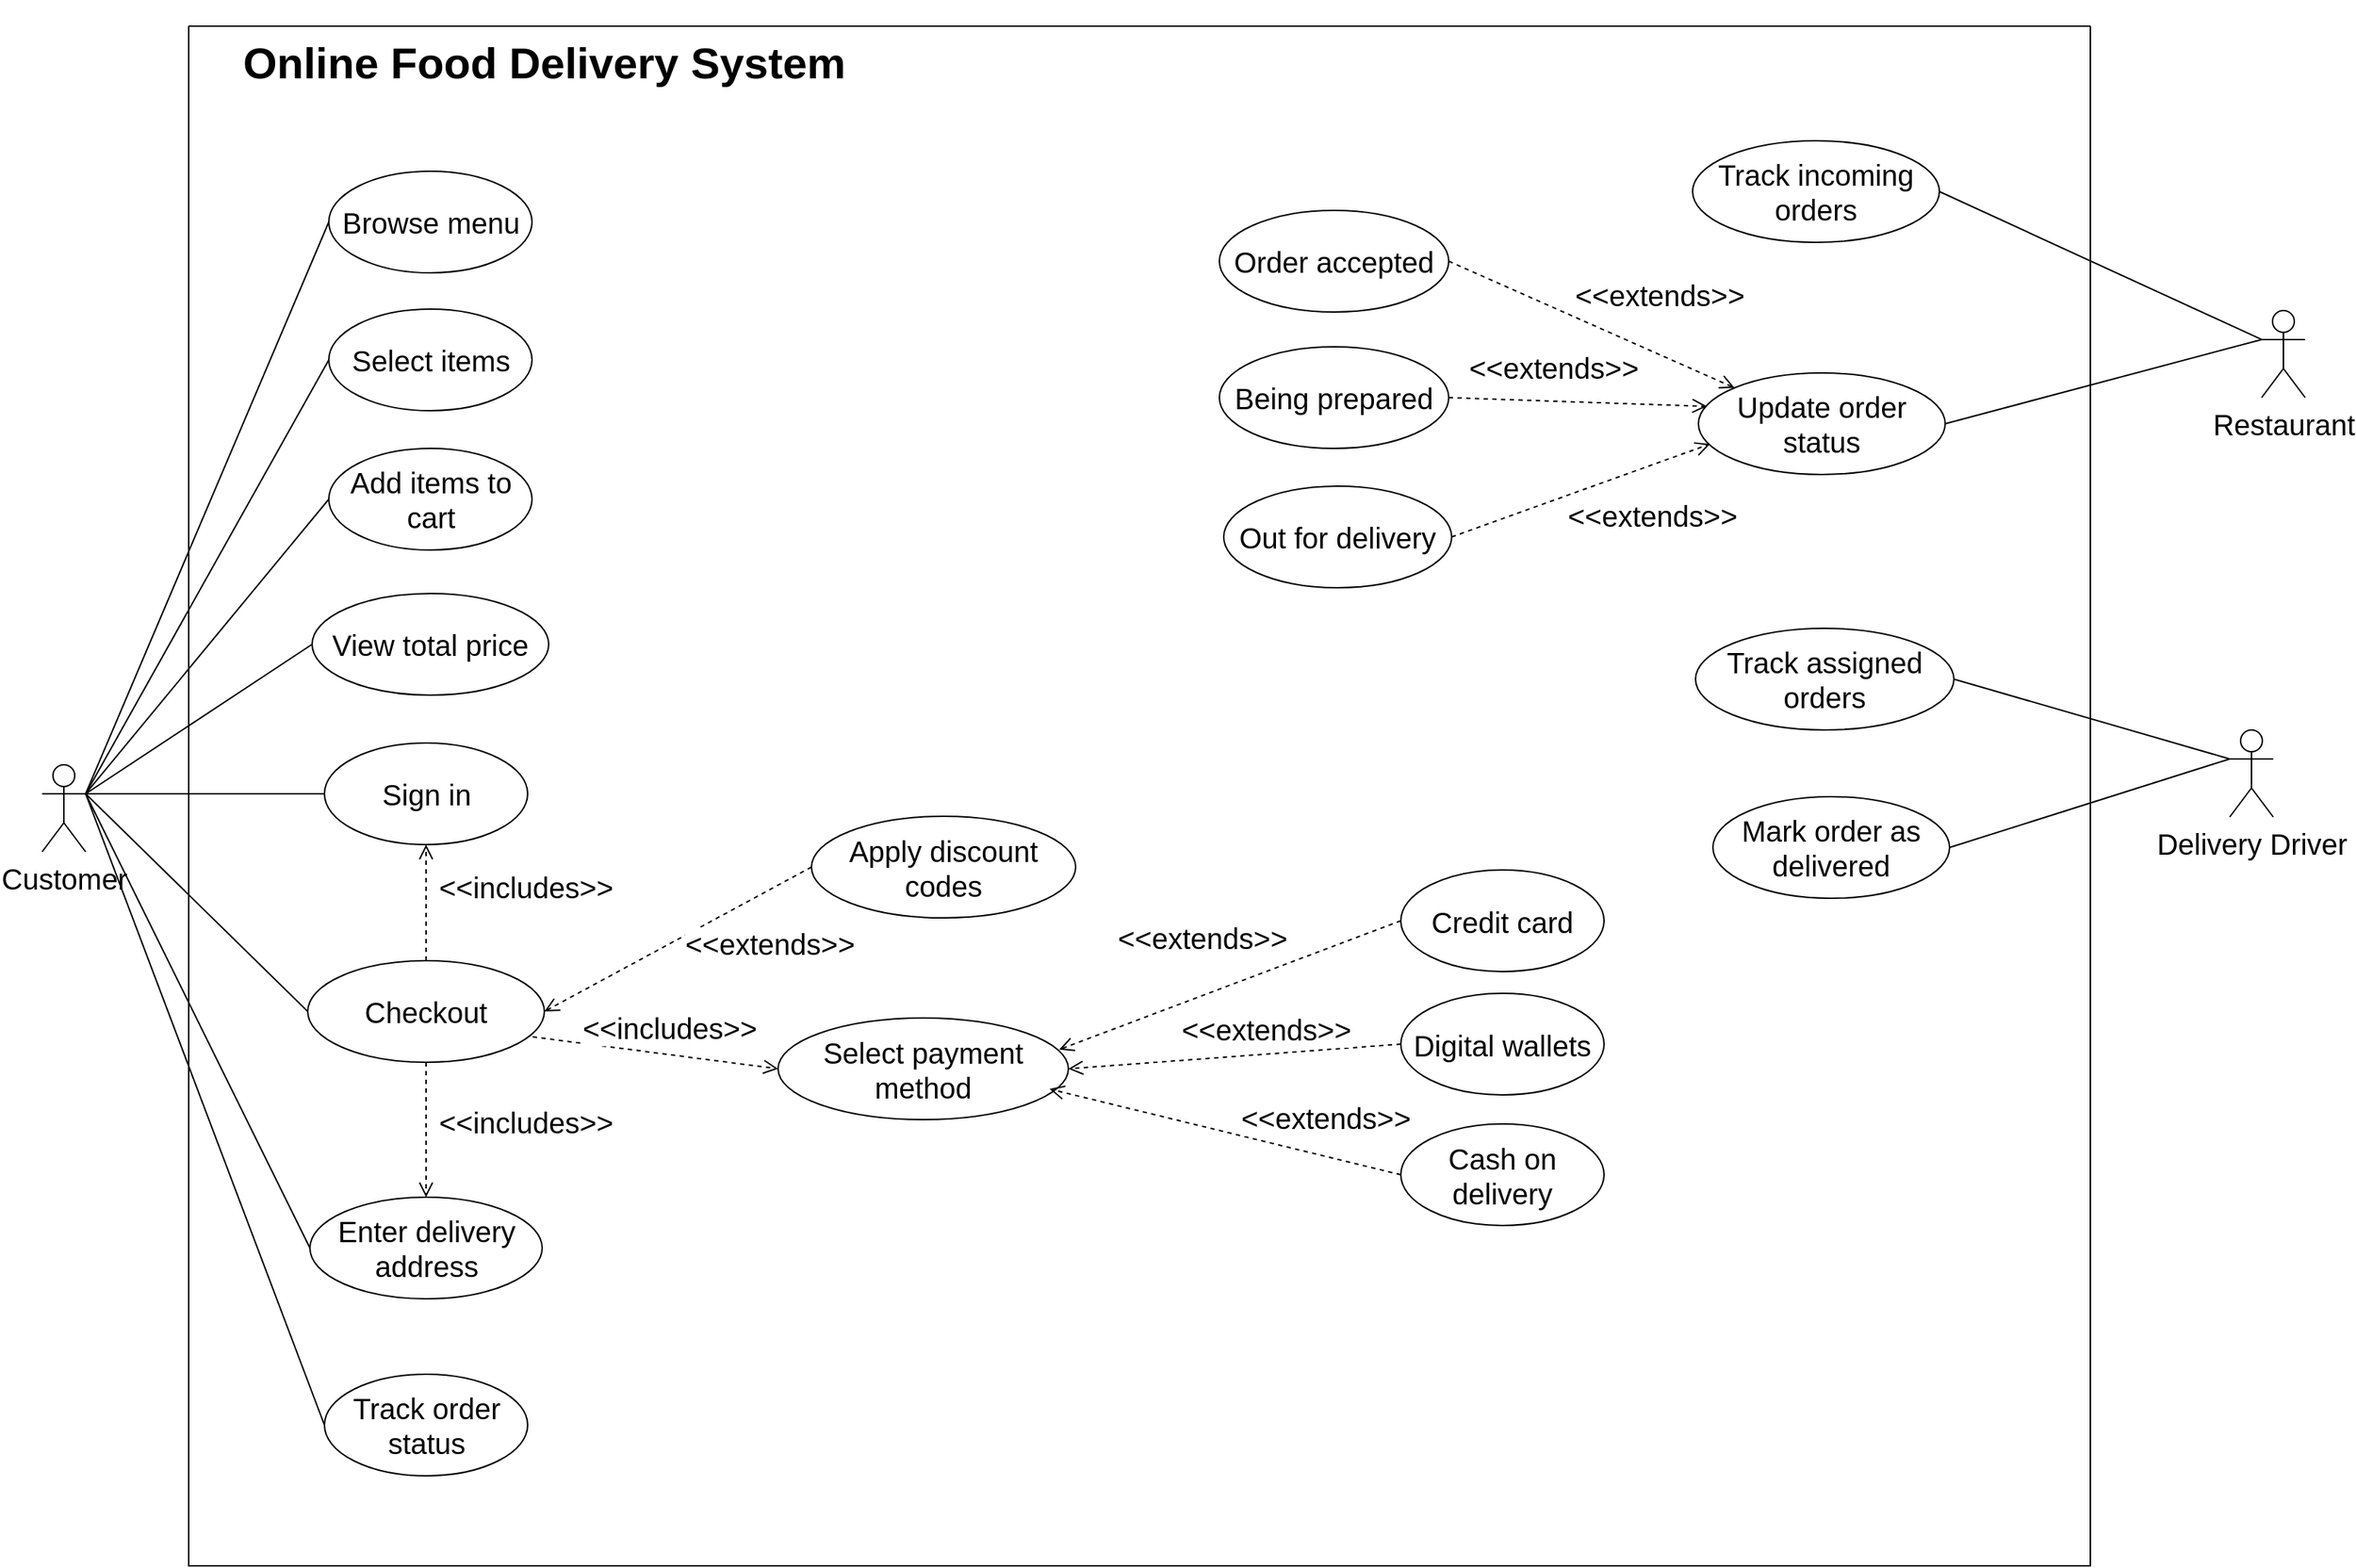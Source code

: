 <mxfile version="26.0.16">
  <diagram name="Page-1" id="xa9x2rY6_Jg343_2piz7">
    <mxGraphModel dx="941" dy="1234" grid="0" gridSize="10" guides="1" tooltips="1" connect="1" arrows="1" fold="1" page="1" pageScale="1" pageWidth="827" pageHeight="1169" math="0" shadow="0">
      <root>
        <mxCell id="0" />
        <mxCell id="1" parent="0" />
        <mxCell id="qyqPjw50bqxHxHPLrsJm-1" value="Customer" style="shape=umlActor;verticalLabelPosition=bottom;verticalAlign=top;html=1;outlineConnect=0;fontSize=20;" vertex="1" parent="1">
          <mxGeometry x="880" y="547" width="30" height="60" as="geometry" />
        </mxCell>
        <mxCell id="qyqPjw50bqxHxHPLrsJm-62" value="" style="swimlane;startSize=0;fontSize=20;" vertex="1" parent="1">
          <mxGeometry x="981" y="38" width="1310" height="1061" as="geometry" />
        </mxCell>
        <mxCell id="qyqPjw50bqxHxHPLrsJm-60" value="&lt;h2&gt;Online Food Delivery System&lt;/h2&gt;" style="text;html=1;align=center;verticalAlign=middle;whiteSpace=wrap;rounded=0;fontSize=20;" vertex="1" parent="qyqPjw50bqxHxHPLrsJm-62">
          <mxGeometry x="20" y="10" width="450" height="30" as="geometry" />
        </mxCell>
        <mxCell id="qyqPjw50bqxHxHPLrsJm-139" value="Browse menu" style="ellipse;whiteSpace=wrap;html=1;fontSize=20;" vertex="1" parent="qyqPjw50bqxHxHPLrsJm-62">
          <mxGeometry x="96.5" y="100" width="140" height="70" as="geometry" />
        </mxCell>
        <mxCell id="qyqPjw50bqxHxHPLrsJm-154" value="Sign in" style="ellipse;whiteSpace=wrap;html=1;fontSize=20;" vertex="1" parent="qyqPjw50bqxHxHPLrsJm-62">
          <mxGeometry x="93.5" y="494" width="140" height="70" as="geometry" />
        </mxCell>
        <mxCell id="qyqPjw50bqxHxHPLrsJm-155" value="Select items" style="ellipse;whiteSpace=wrap;html=1;fontSize=20;" vertex="1" parent="qyqPjw50bqxHxHPLrsJm-62">
          <mxGeometry x="96.5" y="195" width="140" height="70" as="geometry" />
        </mxCell>
        <mxCell id="qyqPjw50bqxHxHPLrsJm-156" value="Add items to cart" style="ellipse;whiteSpace=wrap;html=1;fontSize=20;" vertex="1" parent="qyqPjw50bqxHxHPLrsJm-62">
          <mxGeometry x="96.5" y="291" width="140" height="70" as="geometry" />
        </mxCell>
        <mxCell id="qyqPjw50bqxHxHPLrsJm-157" value="View total price" style="ellipse;whiteSpace=wrap;html=1;fontSize=20;" vertex="1" parent="qyqPjw50bqxHxHPLrsJm-62">
          <mxGeometry x="85" y="391" width="163" height="70" as="geometry" />
        </mxCell>
        <mxCell id="qyqPjw50bqxHxHPLrsJm-181" value="Apply discount codes" style="ellipse;whiteSpace=wrap;html=1;fontSize=20;" vertex="1" parent="qyqPjw50bqxHxHPLrsJm-62">
          <mxGeometry x="429" y="544.5" width="182" height="70" as="geometry" />
        </mxCell>
        <mxCell id="qyqPjw50bqxHxHPLrsJm-182" value="Checkout" style="ellipse;whiteSpace=wrap;html=1;fontSize=20;" vertex="1" parent="qyqPjw50bqxHxHPLrsJm-62">
          <mxGeometry x="82" y="644" width="163" height="70" as="geometry" />
        </mxCell>
        <mxCell id="qyqPjw50bqxHxHPLrsJm-167" value="&amp;lt;&amp;lt;includes&amp;gt;&amp;gt;" style="html=1;verticalAlign=bottom;endArrow=open;dashed=1;endSize=8;curved=0;rounded=0;entryX=0.5;entryY=0;entryDx=0;entryDy=0;fontSize=20;exitX=0.5;exitY=1;exitDx=0;exitDy=0;" edge="1" parent="qyqPjw50bqxHxHPLrsJm-62" source="qyqPjw50bqxHxHPLrsJm-182" target="qyqPjw50bqxHxHPLrsJm-149">
          <mxGeometry x="0.172" y="68" relative="1" as="geometry">
            <mxPoint x="294.5" y="395" as="sourcePoint" />
            <mxPoint x="564.5" y="325" as="targetPoint" />
            <mxPoint y="1" as="offset" />
          </mxGeometry>
        </mxCell>
        <mxCell id="qyqPjw50bqxHxHPLrsJm-168" value="&amp;lt;&amp;lt;includes&amp;gt;&amp;gt;" style="html=1;verticalAlign=bottom;endArrow=open;dashed=1;endSize=8;curved=0;rounded=0;entryX=0;entryY=0.5;entryDx=0;entryDy=0;exitX=0.951;exitY=0.75;exitDx=0;exitDy=0;fontSize=20;exitPerimeter=0;" edge="1" parent="qyqPjw50bqxHxHPLrsJm-62" source="qyqPjw50bqxHxHPLrsJm-182" target="qyqPjw50bqxHxHPLrsJm-151">
          <mxGeometry x="0.106" y="4" relative="1" as="geometry">
            <mxPoint x="119.5" y="296" as="sourcePoint" />
            <mxPoint x="369.5" y="212" as="targetPoint" />
            <mxPoint as="offset" />
          </mxGeometry>
        </mxCell>
        <mxCell id="qyqPjw50bqxHxHPLrsJm-148" value="Track order status" style="ellipse;whiteSpace=wrap;html=1;fontSize=20;" vertex="1" parent="qyqPjw50bqxHxHPLrsJm-62">
          <mxGeometry x="93.5" y="929" width="140" height="70" as="geometry" />
        </mxCell>
        <mxCell id="qyqPjw50bqxHxHPLrsJm-149" value="Enter delivery address" style="ellipse;whiteSpace=wrap;html=1;fontSize=20;" vertex="1" parent="qyqPjw50bqxHxHPLrsJm-62">
          <mxGeometry x="83.5" y="807" width="160" height="70" as="geometry" />
        </mxCell>
        <mxCell id="qyqPjw50bqxHxHPLrsJm-187" style="edgeStyle=orthogonalEdgeStyle;rounded=0;orthogonalLoop=1;jettySize=auto;html=1;exitX=0.5;exitY=1;exitDx=0;exitDy=0;" edge="1" parent="qyqPjw50bqxHxHPLrsJm-62" source="qyqPjw50bqxHxHPLrsJm-149" target="qyqPjw50bqxHxHPLrsJm-149">
          <mxGeometry relative="1" as="geometry" />
        </mxCell>
        <mxCell id="qyqPjw50bqxHxHPLrsJm-151" value="Select payment method" style="ellipse;whiteSpace=wrap;html=1;fontSize=20;" vertex="1" parent="qyqPjw50bqxHxHPLrsJm-62">
          <mxGeometry x="406" y="683.5" width="200" height="70" as="geometry" />
        </mxCell>
        <mxCell id="qyqPjw50bqxHxHPLrsJm-150" value="Credit card" style="ellipse;whiteSpace=wrap;html=1;fontSize=20;" vertex="1" parent="qyqPjw50bqxHxHPLrsJm-62">
          <mxGeometry x="835" y="581.5" width="140" height="70" as="geometry" />
        </mxCell>
        <mxCell id="qyqPjw50bqxHxHPLrsJm-152" value="Digital wallets" style="ellipse;whiteSpace=wrap;html=1;fontSize=20;" vertex="1" parent="qyqPjw50bqxHxHPLrsJm-62">
          <mxGeometry x="835" y="666.5" width="140" height="70" as="geometry" />
        </mxCell>
        <mxCell id="qyqPjw50bqxHxHPLrsJm-171" value="&amp;lt;&amp;lt;extends&amp;gt;&amp;gt;" style="html=1;verticalAlign=bottom;endArrow=open;dashed=1;endSize=8;curved=0;rounded=0;entryX=0.968;entryY=0.311;entryDx=0;entryDy=0;exitX=0;exitY=0.5;exitDx=0;exitDy=0;entryPerimeter=0;fontSize=20;" edge="1" parent="qyqPjw50bqxHxHPLrsJm-62" source="qyqPjw50bqxHxHPLrsJm-150" target="qyqPjw50bqxHxHPLrsJm-151">
          <mxGeometry x="0.095" y="-24" relative="1" as="geometry">
            <mxPoint x="1125.5" y="263" as="sourcePoint" />
            <mxPoint x="855.5" y="187" as="targetPoint" />
            <mxPoint as="offset" />
          </mxGeometry>
        </mxCell>
        <mxCell id="qyqPjw50bqxHxHPLrsJm-172" value="&amp;lt;&amp;lt;extends&amp;gt;&amp;gt;" style="html=1;verticalAlign=bottom;endArrow=open;dashed=1;endSize=8;curved=0;rounded=0;entryX=1;entryY=0.5;entryDx=0;entryDy=0;exitX=0;exitY=0.5;exitDx=0;exitDy=0;fontSize=20;" edge="1" parent="qyqPjw50bqxHxHPLrsJm-62" source="qyqPjw50bqxHxHPLrsJm-152" target="qyqPjw50bqxHxHPLrsJm-151">
          <mxGeometry x="-0.192" y="-2" relative="1" as="geometry">
            <mxPoint x="999" y="637" as="sourcePoint" />
            <mxPoint x="729" y="561" as="targetPoint" />
            <mxPoint as="offset" />
          </mxGeometry>
        </mxCell>
        <mxCell id="qyqPjw50bqxHxHPLrsJm-183" value="Cash on delivery" style="ellipse;whiteSpace=wrap;html=1;fontSize=20;" vertex="1" parent="qyqPjw50bqxHxHPLrsJm-62">
          <mxGeometry x="835" y="756.5" width="140" height="70" as="geometry" />
        </mxCell>
        <mxCell id="qyqPjw50bqxHxHPLrsJm-184" value="&amp;lt;&amp;lt;extends&amp;gt;&amp;gt;" style="html=1;verticalAlign=bottom;endArrow=open;dashed=1;endSize=8;curved=0;rounded=0;entryX=0.935;entryY=0.699;entryDx=0;entryDy=0;exitX=0;exitY=0.5;exitDx=0;exitDy=0;fontSize=20;entryPerimeter=0;" edge="1" parent="qyqPjw50bqxHxHPLrsJm-62" source="qyqPjw50bqxHxHPLrsJm-183" target="qyqPjw50bqxHxHPLrsJm-151">
          <mxGeometry x="-0.543" y="-11" relative="1" as="geometry">
            <mxPoint x="915.5" y="526" as="sourcePoint" />
            <mxPoint x="775.5" y="456" as="targetPoint" />
            <mxPoint x="1" as="offset" />
          </mxGeometry>
        </mxCell>
        <mxCell id="qyqPjw50bqxHxHPLrsJm-198" value="&amp;lt;&amp;lt;includes&amp;gt;&amp;gt;" style="html=1;verticalAlign=bottom;endArrow=open;dashed=1;endSize=8;curved=0;rounded=0;exitX=0.5;exitY=0;exitDx=0;exitDy=0;fontSize=20;entryX=0.5;entryY=1;entryDx=0;entryDy=0;" edge="1" parent="qyqPjw50bqxHxHPLrsJm-62" source="qyqPjw50bqxHxHPLrsJm-182" target="qyqPjw50bqxHxHPLrsJm-154">
          <mxGeometry x="-0.062" y="-67" relative="1" as="geometry">
            <mxPoint x="548.5" y="725" as="sourcePoint" />
            <mxPoint x="731.5" y="595" as="targetPoint" />
            <mxPoint x="1" y="1" as="offset" />
          </mxGeometry>
        </mxCell>
        <mxCell id="qyqPjw50bqxHxHPLrsJm-199" value="&amp;lt;&amp;lt;extends&amp;gt;&amp;gt;" style="html=1;verticalAlign=bottom;endArrow=open;dashed=1;endSize=8;curved=0;rounded=0;entryX=1;entryY=0.5;entryDx=0;entryDy=0;fontSize=20;exitX=0;exitY=0.5;exitDx=0;exitDy=0;" edge="1" parent="qyqPjw50bqxHxHPLrsJm-62" source="qyqPjw50bqxHxHPLrsJm-181" target="qyqPjw50bqxHxHPLrsJm-182">
          <mxGeometry x="-0.46" y="46" relative="1" as="geometry">
            <mxPoint x="633.5" y="685" as="sourcePoint" />
            <mxPoint x="400.5" y="606" as="targetPoint" />
            <mxPoint x="-1" as="offset" />
          </mxGeometry>
        </mxCell>
        <mxCell id="qyqPjw50bqxHxHPLrsJm-153" value="Track incoming orders" style="ellipse;whiteSpace=wrap;html=1;fontSize=20;" vertex="1" parent="qyqPjw50bqxHxHPLrsJm-62">
          <mxGeometry x="1036" y="79" width="170" height="70" as="geometry" />
        </mxCell>
        <mxCell id="qyqPjw50bqxHxHPLrsJm-188" value="Update order status" style="ellipse;whiteSpace=wrap;html=1;fontSize=20;" vertex="1" parent="qyqPjw50bqxHxHPLrsJm-62">
          <mxGeometry x="1040" y="239.0" width="170" height="70" as="geometry" />
        </mxCell>
        <mxCell id="qyqPjw50bqxHxHPLrsJm-190" value="Order accepted" style="ellipse;whiteSpace=wrap;html=1;fontSize=20;" vertex="1" parent="qyqPjw50bqxHxHPLrsJm-62">
          <mxGeometry x="710" y="127" width="158" height="70" as="geometry" />
        </mxCell>
        <mxCell id="qyqPjw50bqxHxHPLrsJm-191" value="Being prepared" style="ellipse;whiteSpace=wrap;html=1;fontSize=20;" vertex="1" parent="qyqPjw50bqxHxHPLrsJm-62">
          <mxGeometry x="710" y="221.0" width="158" height="70" as="geometry" />
        </mxCell>
        <mxCell id="qyqPjw50bqxHxHPLrsJm-192" value="&amp;lt;&amp;lt;extends&amp;gt;&amp;gt;" style="html=1;verticalAlign=bottom;endArrow=open;dashed=1;endSize=8;curved=0;rounded=0;exitX=1;exitY=0.5;exitDx=0;exitDy=0;fontSize=20;entryX=0;entryY=0;entryDx=0;entryDy=0;" edge="1" parent="qyqPjw50bqxHxHPLrsJm-62" source="qyqPjw50bqxHxHPLrsJm-190" target="qyqPjw50bqxHxHPLrsJm-188">
          <mxGeometry x="0.373" y="24" relative="1" as="geometry">
            <mxPoint x="1297" y="97.57" as="sourcePoint" />
            <mxPoint x="942" y="273.57" as="targetPoint" />
            <mxPoint as="offset" />
          </mxGeometry>
        </mxCell>
        <mxCell id="qyqPjw50bqxHxHPLrsJm-193" value="&amp;lt;&amp;lt;extends&amp;gt;&amp;gt;" style="html=1;verticalAlign=bottom;endArrow=open;dashed=1;endSize=8;curved=0;rounded=0;exitX=1;exitY=0.5;exitDx=0;exitDy=0;fontSize=20;entryX=0.035;entryY=0.329;entryDx=0;entryDy=0;entryPerimeter=0;" edge="1" parent="qyqPjw50bqxHxHPLrsJm-62" source="qyqPjw50bqxHxHPLrsJm-191" target="qyqPjw50bqxHxHPLrsJm-188">
          <mxGeometry x="-0.194" y="8" relative="1" as="geometry">
            <mxPoint x="1170.5" y="471.57" as="sourcePoint" />
            <mxPoint x="948" y="286.57" as="targetPoint" />
            <mxPoint as="offset" />
          </mxGeometry>
        </mxCell>
        <mxCell id="qyqPjw50bqxHxHPLrsJm-194" value="Out for delivery" style="ellipse;whiteSpace=wrap;html=1;fontSize=20;" vertex="1" parent="qyqPjw50bqxHxHPLrsJm-62">
          <mxGeometry x="713" y="317" width="157" height="70" as="geometry" />
        </mxCell>
        <mxCell id="qyqPjw50bqxHxHPLrsJm-195" value="&amp;lt;&amp;lt;extends&amp;gt;&amp;gt;" style="html=1;verticalAlign=bottom;endArrow=open;dashed=1;endSize=8;curved=0;rounded=0;exitX=1;exitY=0.5;exitDx=0;exitDy=0;fontSize=20;entryX=0.047;entryY=0.7;entryDx=0;entryDy=0;entryPerimeter=0;" edge="1" parent="qyqPjw50bqxHxHPLrsJm-62" source="qyqPjw50bqxHxHPLrsJm-194" target="qyqPjw50bqxHxHPLrsJm-188">
          <mxGeometry x="0.373" y="-47" relative="1" as="geometry">
            <mxPoint x="1087" y="360.57" as="sourcePoint" />
            <mxPoint x="935" y="300.57" as="targetPoint" />
            <mxPoint as="offset" />
          </mxGeometry>
        </mxCell>
        <mxCell id="qyqPjw50bqxHxHPLrsJm-160" value="Mark order as delivered" style="ellipse;whiteSpace=wrap;html=1;fontSize=20;" vertex="1" parent="qyqPjw50bqxHxHPLrsJm-62">
          <mxGeometry x="1050" y="531" width="163" height="70" as="geometry" />
        </mxCell>
        <mxCell id="qyqPjw50bqxHxHPLrsJm-159" value="Track assigned orders" style="ellipse;whiteSpace=wrap;html=1;fontSize=20;" vertex="1" parent="qyqPjw50bqxHxHPLrsJm-62">
          <mxGeometry x="1038" y="415" width="178" height="70" as="geometry" />
        </mxCell>
        <mxCell id="qyqPjw50bqxHxHPLrsJm-3" value="Delivery Driver" style="shape=umlActor;verticalLabelPosition=bottom;verticalAlign=top;html=1;outlineConnect=0;fontSize=20;" vertex="1" parent="qyqPjw50bqxHxHPLrsJm-62">
          <mxGeometry x="1406" y="485" width="30" height="60" as="geometry" />
        </mxCell>
        <mxCell id="qyqPjw50bqxHxHPLrsJm-88" value="" style="endArrow=none;html=1;rounded=0;fontSize=20;entryX=1;entryY=0.5;entryDx=0;entryDy=0;exitX=0;exitY=0.333;exitDx=0;exitDy=0;exitPerimeter=0;" edge="1" parent="qyqPjw50bqxHxHPLrsJm-62" source="qyqPjw50bqxHxHPLrsJm-3" target="qyqPjw50bqxHxHPLrsJm-159">
          <mxGeometry width="50" height="50" relative="1" as="geometry">
            <mxPoint x="1320" y="509" as="sourcePoint" />
            <mxPoint x="1249" y="523.57" as="targetPoint" />
          </mxGeometry>
        </mxCell>
        <mxCell id="qyqPjw50bqxHxHPLrsJm-89" value="" style="endArrow=none;html=1;rounded=0;entryX=1;entryY=0.5;entryDx=0;entryDy=0;fontSize=20;exitX=0;exitY=0.333;exitDx=0;exitDy=0;exitPerimeter=0;" edge="1" parent="qyqPjw50bqxHxHPLrsJm-62" source="qyqPjw50bqxHxHPLrsJm-3" target="qyqPjw50bqxHxHPLrsJm-160">
          <mxGeometry width="50" height="50" relative="1" as="geometry">
            <mxPoint x="1338" y="413" as="sourcePoint" />
            <mxPoint x="1253" y="633.57" as="targetPoint" />
          </mxGeometry>
        </mxCell>
        <mxCell id="qyqPjw50bqxHxHPLrsJm-163" value="" style="endArrow=none;html=1;rounded=0;exitX=1;exitY=0.333;exitDx=0;exitDy=0;exitPerimeter=0;entryX=0;entryY=0.5;entryDx=0;entryDy=0;fontSize=20;" edge="1" parent="1" source="qyqPjw50bqxHxHPLrsJm-1" target="qyqPjw50bqxHxHPLrsJm-154">
          <mxGeometry width="50" height="50" relative="1" as="geometry">
            <mxPoint x="924" y="267" as="sourcePoint" />
            <mxPoint x="1134" y="248" as="targetPoint" />
          </mxGeometry>
        </mxCell>
        <mxCell id="qyqPjw50bqxHxHPLrsJm-162" value="" style="endArrow=none;html=1;rounded=0;exitX=1;exitY=0.333;exitDx=0;exitDy=0;entryX=0;entryY=0.5;entryDx=0;entryDy=0;fontSize=20;exitPerimeter=0;" edge="1" parent="1" source="qyqPjw50bqxHxHPLrsJm-1" target="qyqPjw50bqxHxHPLrsJm-139">
          <mxGeometry width="50" height="50" relative="1" as="geometry">
            <mxPoint x="924" y="567" as="sourcePoint" />
            <mxPoint x="1144" y="267" as="targetPoint" />
          </mxGeometry>
        </mxCell>
        <mxCell id="qyqPjw50bqxHxHPLrsJm-130" value="" style="endArrow=none;html=1;rounded=0;exitX=1;exitY=0.333;exitDx=0;exitDy=0;entryX=0;entryY=0.5;entryDx=0;entryDy=0;fontSize=20;exitPerimeter=0;" edge="1" parent="1" source="qyqPjw50bqxHxHPLrsJm-1" target="qyqPjw50bqxHxHPLrsJm-155">
          <mxGeometry width="50" height="50" relative="1" as="geometry">
            <mxPoint x="1204" y="961.43" as="sourcePoint" />
            <mxPoint x="1334" y="891.43" as="targetPoint" />
          </mxGeometry>
        </mxCell>
        <mxCell id="qyqPjw50bqxHxHPLrsJm-131" value="" style="endArrow=none;html=1;rounded=0;exitX=1;exitY=0.333;exitDx=0;exitDy=0;entryX=0;entryY=0.5;entryDx=0;entryDy=0;fontSize=20;exitPerimeter=0;" edge="1" parent="1" source="qyqPjw50bqxHxHPLrsJm-1" target="qyqPjw50bqxHxHPLrsJm-156">
          <mxGeometry width="50" height="50" relative="1" as="geometry">
            <mxPoint x="1204" y="961.43" as="sourcePoint" />
            <mxPoint x="1334" y="1001.43" as="targetPoint" />
          </mxGeometry>
        </mxCell>
        <mxCell id="qyqPjw50bqxHxHPLrsJm-132" value="" style="endArrow=none;html=1;rounded=0;entryX=0;entryY=0.5;entryDx=0;entryDy=0;fontSize=20;exitX=1;exitY=0.333;exitDx=0;exitDy=0;exitPerimeter=0;" edge="1" parent="1" source="qyqPjw50bqxHxHPLrsJm-1" target="qyqPjw50bqxHxHPLrsJm-157">
          <mxGeometry width="50" height="50" relative="1" as="geometry">
            <mxPoint x="1214" y="787" as="sourcePoint" />
            <mxPoint x="1334" y="1111.43" as="targetPoint" />
          </mxGeometry>
        </mxCell>
        <mxCell id="qyqPjw50bqxHxHPLrsJm-202" value="" style="endArrow=none;html=1;rounded=0;exitX=1;exitY=0.333;exitDx=0;exitDy=0;exitPerimeter=0;entryX=0;entryY=0.5;entryDx=0;entryDy=0;fontSize=20;" edge="1" parent="1" source="qyqPjw50bqxHxHPLrsJm-1" target="qyqPjw50bqxHxHPLrsJm-182">
          <mxGeometry width="50" height="50" relative="1" as="geometry">
            <mxPoint x="934" y="357" as="sourcePoint" />
            <mxPoint x="1101" y="475" as="targetPoint" />
          </mxGeometry>
        </mxCell>
        <mxCell id="qyqPjw50bqxHxHPLrsJm-203" value="" style="endArrow=none;html=1;rounded=0;exitX=1;exitY=0.333;exitDx=0;exitDy=0;exitPerimeter=0;entryX=0;entryY=0.5;entryDx=0;entryDy=0;fontSize=20;" edge="1" parent="1" source="qyqPjw50bqxHxHPLrsJm-1" target="qyqPjw50bqxHxHPLrsJm-148">
          <mxGeometry width="50" height="50" relative="1" as="geometry">
            <mxPoint x="934" y="357" as="sourcePoint" />
            <mxPoint x="1220" y="638" as="targetPoint" />
          </mxGeometry>
        </mxCell>
        <mxCell id="qyqPjw50bqxHxHPLrsJm-205" value="" style="endArrow=none;html=1;rounded=0;exitX=1;exitY=0.333;exitDx=0;exitDy=0;exitPerimeter=0;entryX=0;entryY=0.5;entryDx=0;entryDy=0;fontSize=20;" edge="1" parent="1" source="qyqPjw50bqxHxHPLrsJm-1" target="qyqPjw50bqxHxHPLrsJm-149">
          <mxGeometry width="50" height="50" relative="1" as="geometry">
            <mxPoint x="934" y="357" as="sourcePoint" />
            <mxPoint x="1126" y="605" as="targetPoint" />
          </mxGeometry>
        </mxCell>
        <mxCell id="qyqPjw50bqxHxHPLrsJm-2" value="Restaurant" style="shape=umlActor;verticalLabelPosition=bottom;verticalAlign=top;html=1;outlineConnect=0;fontSize=20;" vertex="1" parent="1">
          <mxGeometry x="2409" y="234" width="30" height="60" as="geometry" />
        </mxCell>
        <mxCell id="qyqPjw50bqxHxHPLrsJm-189" value="" style="endArrow=none;html=1;rounded=0;fontSize=20;entryX=1;entryY=0.5;entryDx=0;entryDy=0;exitX=0;exitY=0.333;exitDx=0;exitDy=0;exitPerimeter=0;" edge="1" parent="1" source="qyqPjw50bqxHxHPLrsJm-2" target="qyqPjw50bqxHxHPLrsJm-188">
          <mxGeometry width="50" height="50" relative="1" as="geometry">
            <mxPoint x="2369" y="284" as="sourcePoint" />
            <mxPoint x="1855" y="336" as="targetPoint" />
          </mxGeometry>
        </mxCell>
        <mxCell id="qyqPjw50bqxHxHPLrsJm-72" value="" style="endArrow=none;html=1;rounded=0;exitX=0;exitY=0.333;exitDx=0;exitDy=0;exitPerimeter=0;entryX=1;entryY=0.5;entryDx=0;entryDy=0;fontSize=20;" edge="1" parent="1" source="qyqPjw50bqxHxHPLrsJm-2" target="qyqPjw50bqxHxHPLrsJm-153">
          <mxGeometry width="50" height="50" relative="1" as="geometry">
            <mxPoint x="1547" y="-291.43" as="sourcePoint" />
            <mxPoint x="1707" y="223" as="targetPoint" />
          </mxGeometry>
        </mxCell>
      </root>
    </mxGraphModel>
  </diagram>
</mxfile>
